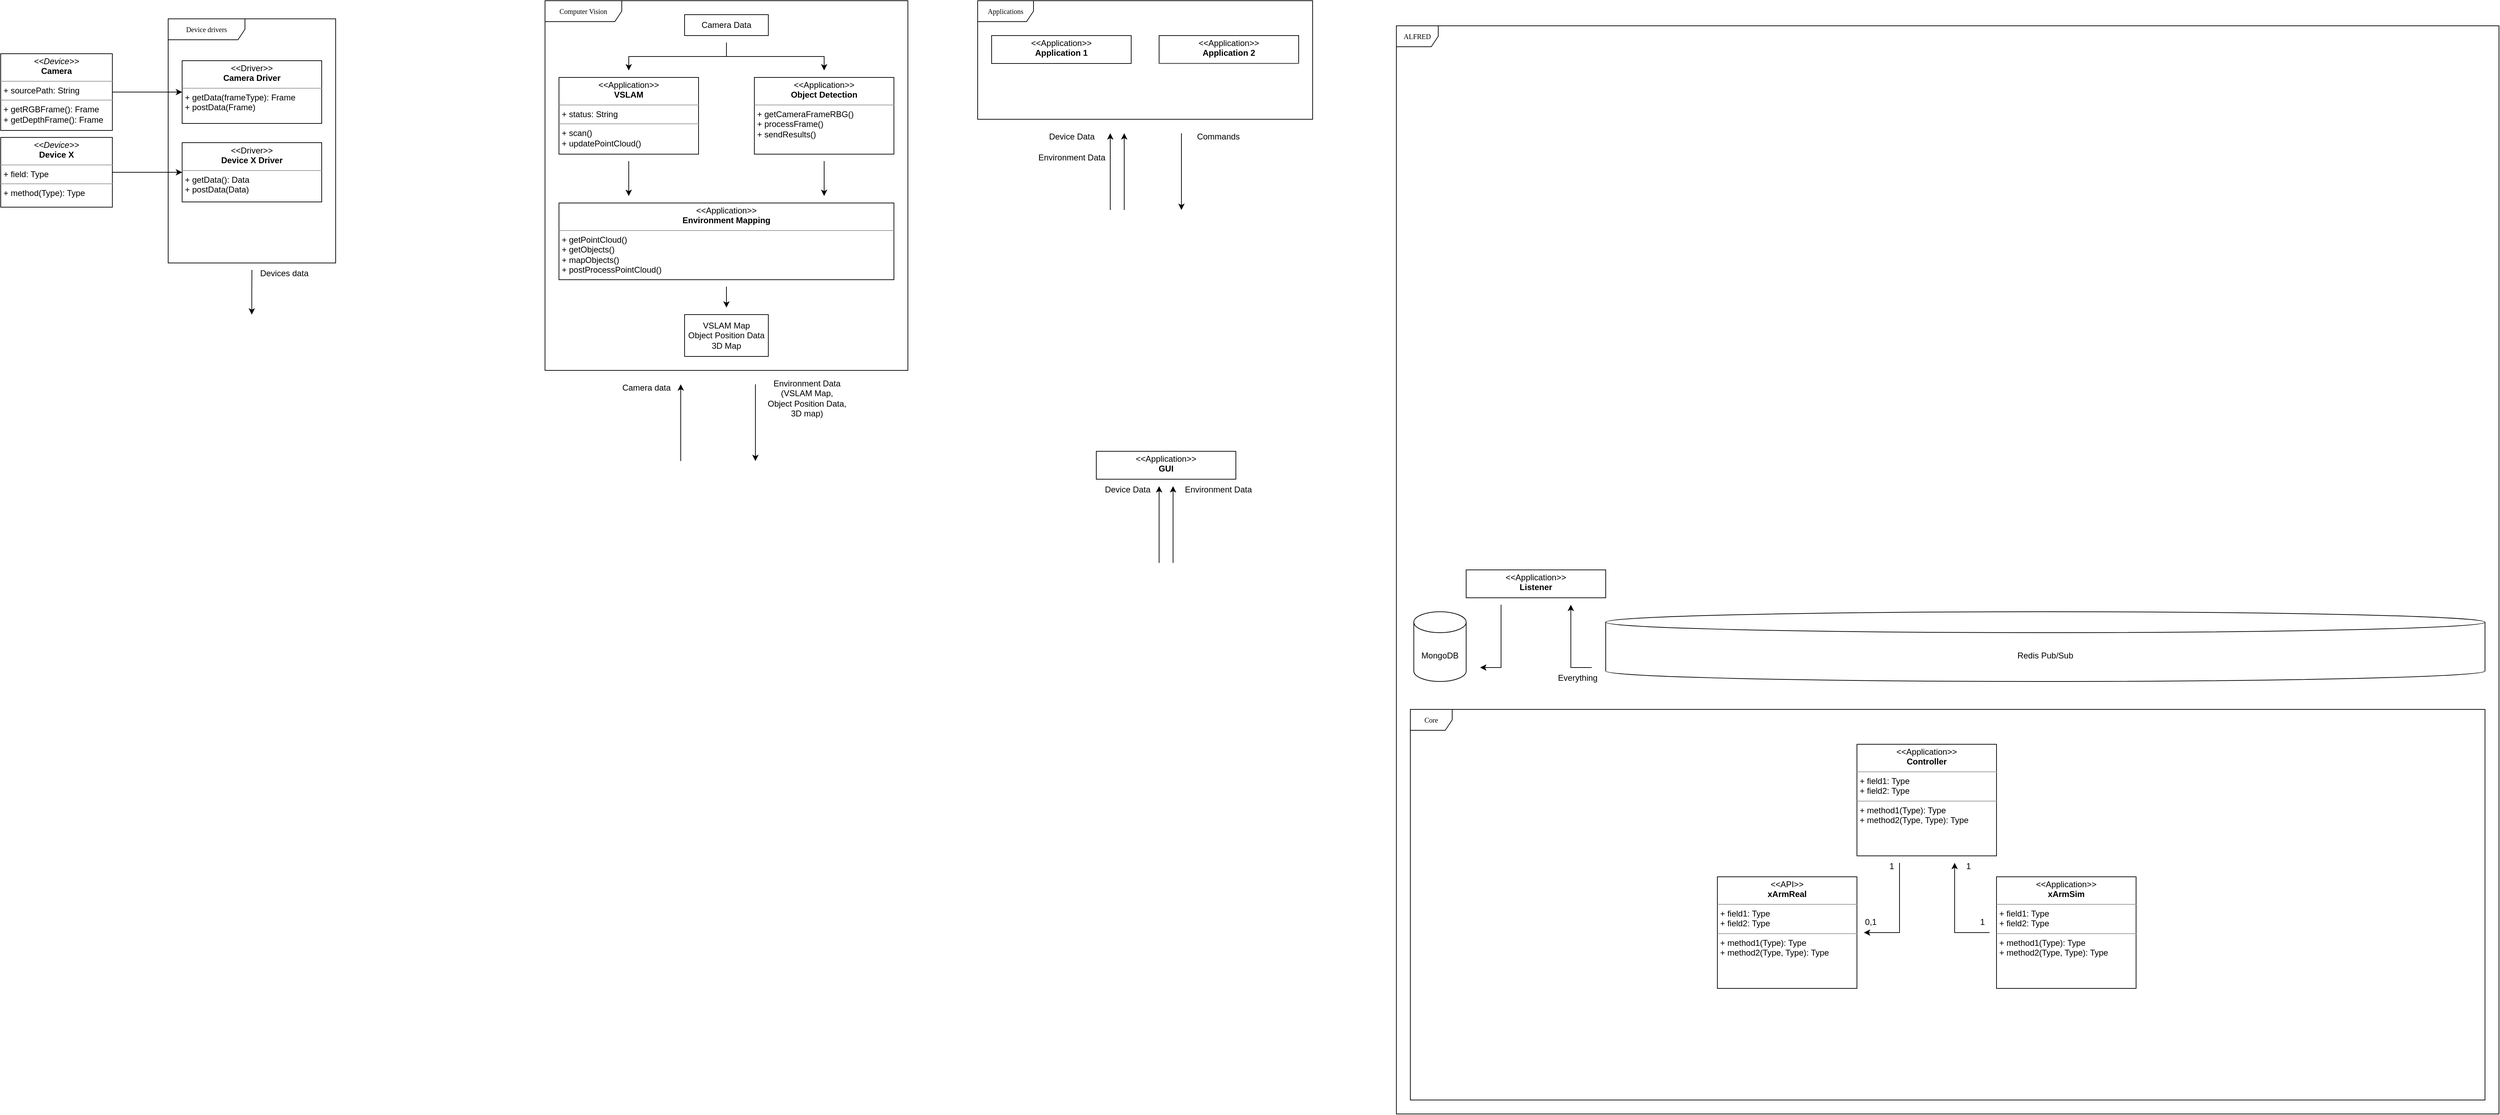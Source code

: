 <mxfile version="15.8.7" type="device"><diagram name="Page-1" id="c4acf3e9-155e-7222-9cf6-157b1a14988f"><mxGraphModel dx="4920" dy="2278" grid="1" gridSize="10" guides="1" tooltips="1" connect="1" arrows="1" fold="1" page="1" pageScale="1" pageWidth="850" pageHeight="1100" background="none" math="0" shadow="0"><root><mxCell id="0"/><mxCell id="1" parent="0"/><mxCell id="17acba5748e5396b-1" value="ALFRED" style="shape=umlFrame;whiteSpace=wrap;html=1;rounded=0;shadow=0;comic=0;labelBackgroundColor=none;strokeWidth=1;fontFamily=Verdana;fontSize=10;align=center;movable=0;connectable=0;allowArrows=0;" parent="1" vertex="1"><mxGeometry x="-520" y="-500" width="1580" height="1560" as="geometry"/></mxCell><mxCell id="qoUB1oD58dklG52SkcYI-52" value="Applications" style="shape=umlFrame;whiteSpace=wrap;html=1;rounded=0;shadow=0;comic=0;labelBackgroundColor=none;strokeWidth=1;fontFamily=Verdana;fontSize=10;align=center;width=80;height=30;" vertex="1" parent="1"><mxGeometry x="-1120" y="-536" width="480" height="170" as="geometry"/></mxCell><mxCell id="qoUB1oD58dklG52SkcYI-10" value="Device drivers" style="shape=umlFrame;whiteSpace=wrap;html=1;rounded=0;shadow=0;comic=0;labelBackgroundColor=none;strokeWidth=1;fontFamily=Verdana;fontSize=10;align=center;width=110;height=30;" vertex="1" parent="1"><mxGeometry x="-2280" y="-510" width="240" height="350" as="geometry"/></mxCell><mxCell id="5d2195bd80daf111-18" value="&lt;p style=&quot;margin: 0px ; margin-top: 4px ; text-align: center&quot;&gt;&lt;i&gt;&amp;lt;&amp;lt;Device&amp;gt;&amp;gt;&lt;/i&gt;&lt;br&gt;&lt;b&gt;Camera&lt;/b&gt;&lt;/p&gt;&lt;hr size=&quot;1&quot;&gt;&lt;p style=&quot;margin: 0px ; margin-left: 4px&quot;&gt;+ sourcePath: String&lt;/p&gt;&lt;hr size=&quot;1&quot;&gt;&lt;p style=&quot;margin: 0px ; margin-left: 4px&quot;&gt;+ getRGBFrame(): Frame&lt;br&gt;+ getDepthFrame(): Frame&lt;/p&gt;" style="verticalAlign=top;align=left;overflow=fill;fontSize=12;fontFamily=Helvetica;html=1;rounded=0;shadow=0;comic=0;labelBackgroundColor=none;strokeWidth=1" parent="1" vertex="1"><mxGeometry x="-2520" y="-460" width="160" height="110" as="geometry"/></mxCell><mxCell id="qoUB1oD58dklG52SkcYI-3" value="MongoDB" style="shape=cylinder3;whiteSpace=wrap;html=1;boundedLbl=1;backgroundOutline=1;size=15;" vertex="1" parent="1"><mxGeometry x="-495" y="340" width="75" height="100" as="geometry"/></mxCell><mxCell id="qoUB1oD58dklG52SkcYI-4" value="Redis Pub/Sub" style="shape=cylinder3;whiteSpace=wrap;html=1;boundedLbl=1;backgroundOutline=1;size=15;" vertex="1" parent="1"><mxGeometry x="-220" y="340" width="1260" height="100" as="geometry"/></mxCell><mxCell id="qoUB1oD58dklG52SkcYI-5" value="Core" style="shape=umlFrame;whiteSpace=wrap;html=1;rounded=0;shadow=0;comic=0;labelBackgroundColor=none;strokeWidth=1;fontFamily=Verdana;fontSize=10;align=center;allowArrows=0;connectable=0;" vertex="1" parent="1"><mxGeometry x="-500" y="480" width="1540" height="560" as="geometry"/></mxCell><mxCell id="qoUB1oD58dklG52SkcYI-11" value="&lt;p style=&quot;margin: 0px ; margin-top: 4px ; text-align: center&quot;&gt;&lt;i&gt;&amp;lt;&amp;lt;Device&amp;gt;&amp;gt;&lt;/i&gt;&lt;br&gt;&lt;b&gt;Device X&lt;/b&gt;&lt;/p&gt;&lt;hr size=&quot;1&quot;&gt;&lt;p style=&quot;margin: 0px ; margin-left: 4px&quot;&gt;+ field: Type&lt;/p&gt;&lt;hr size=&quot;1&quot;&gt;&lt;p style=&quot;margin: 0px ; margin-left: 4px&quot;&gt;+ method(Type): Type&lt;/p&gt;" style="verticalAlign=top;align=left;overflow=fill;fontSize=12;fontFamily=Helvetica;html=1;rounded=0;shadow=0;comic=0;labelBackgroundColor=none;strokeWidth=1" vertex="1" parent="1"><mxGeometry x="-2520" y="-340" width="160" height="100" as="geometry"/></mxCell><mxCell id="qoUB1oD58dklG52SkcYI-13" value="" style="endArrow=classic;html=1;rounded=0;exitX=1;exitY=0.5;exitDx=0;exitDy=0;entryX=0;entryY=0.5;entryDx=0;entryDy=0;" edge="1" parent="1" source="5d2195bd80daf111-18" target="qoUB1oD58dklG52SkcYI-12"><mxGeometry width="50" height="50" relative="1" as="geometry"><mxPoint x="-2200" y="-360" as="sourcePoint"/><mxPoint x="-2150" y="-410" as="targetPoint"/></mxGeometry></mxCell><mxCell id="qoUB1oD58dklG52SkcYI-14" value="" style="endArrow=classic;html=1;rounded=0;exitX=1;exitY=0.5;exitDx=0;exitDy=0;entryX=0;entryY=0.5;entryDx=0;entryDy=0;" edge="1" parent="1" source="qoUB1oD58dklG52SkcYI-11" target="qoUB1oD58dklG52SkcYI-15"><mxGeometry width="50" height="50" relative="1" as="geometry"><mxPoint x="-2200" y="-360" as="sourcePoint"/><mxPoint x="-2150" y="-410" as="targetPoint"/></mxGeometry></mxCell><mxCell id="qoUB1oD58dklG52SkcYI-16" value="" style="shape=image;html=1;verticalAlign=top;verticalLabelPosition=bottom;labelBackgroundColor=#ffffff;imageAspect=0;aspect=fixed;image=https://cdn4.iconfinder.com/data/icons/essential-app-1/16/dot-more-menu-hide-128.png;rotation=90;" vertex="1" parent="1"><mxGeometry x="-2464" y="-230" width="48" height="48" as="geometry"/></mxCell><mxCell id="qoUB1oD58dklG52SkcYI-17" value="" style="shape=image;html=1;verticalAlign=top;verticalLabelPosition=bottom;labelBackgroundColor=#ffffff;imageAspect=0;aspect=fixed;image=https://cdn4.iconfinder.com/data/icons/essential-app-1/16/dot-more-menu-hide-128.png;rotation=90;" vertex="1" parent="1"><mxGeometry x="-2184" y="-230" width="48" height="48" as="geometry"/></mxCell><mxCell id="qoUB1oD58dklG52SkcYI-20" value="" style="endArrow=classic;html=1;rounded=0;" edge="1" parent="1"><mxGeometry width="50" height="50" relative="1" as="geometry"><mxPoint x="-2160" y="-150" as="sourcePoint"/><mxPoint x="-2160.2" y="-86" as="targetPoint"/><Array as="points"><mxPoint x="-2160.2" y="-116"/></Array></mxGeometry></mxCell><mxCell id="qoUB1oD58dklG52SkcYI-21" value="" style="group" vertex="1" connectable="0" parent="1"><mxGeometry x="-950" y="110" width="200" height="140" as="geometry"/></mxCell><mxCell id="qoUB1oD58dklG52SkcYI-6" value="&lt;p style=&quot;margin: 0px ; margin-top: 4px ; text-align: center&quot;&gt;&amp;lt;&amp;lt;Application&amp;gt;&amp;gt;&lt;br&gt;&lt;b&gt;GUI&lt;/b&gt;&lt;/p&gt;" style="verticalAlign=top;align=left;overflow=fill;fontSize=12;fontFamily=Helvetica;html=1;rounded=0;shadow=0;comic=0;labelBackgroundColor=none;strokeWidth=1" vertex="1" parent="qoUB1oD58dklG52SkcYI-21"><mxGeometry width="200" height="40" as="geometry"/></mxCell><mxCell id="qoUB1oD58dklG52SkcYI-100" value="" style="shape=image;html=1;verticalAlign=top;verticalLabelPosition=bottom;labelBackgroundColor=#ffffff;imageAspect=0;aspect=fixed;image=https://cdn1.iconfinder.com/data/icons/social-media-vol-3-2/24/_p_copy-128.png" vertex="1" parent="qoUB1oD58dklG52SkcYI-21"><mxGeometry x="10" y="11" width="18" height="18" as="geometry"/></mxCell><mxCell id="qoUB1oD58dklG52SkcYI-67" value="" style="endArrow=classic;html=1;rounded=0;snapToPoint=0;" edge="1" parent="qoUB1oD58dklG52SkcYI-21"><mxGeometry width="50" height="50" relative="1" as="geometry"><mxPoint x="90" y="160" as="sourcePoint"/><mxPoint x="90" y="50" as="targetPoint"/></mxGeometry></mxCell><mxCell id="qoUB1oD58dklG52SkcYI-68" value="Device Data" style="text;html=1;strokeColor=none;fillColor=none;align=center;verticalAlign=middle;whiteSpace=wrap;rounded=0;" vertex="1" parent="qoUB1oD58dklG52SkcYI-21"><mxGeometry x="-10" y="40" width="110" height="30" as="geometry"/></mxCell><mxCell id="qoUB1oD58dklG52SkcYI-69" value="" style="endArrow=classic;html=1;rounded=0;snapToPoint=0;" edge="1" parent="qoUB1oD58dklG52SkcYI-21"><mxGeometry width="50" height="50" relative="1" as="geometry"><mxPoint x="110" y="160" as="sourcePoint"/><mxPoint x="110" y="50" as="targetPoint"/></mxGeometry></mxCell><mxCell id="qoUB1oD58dklG52SkcYI-70" value="Environment Data" style="text;html=1;strokeColor=none;fillColor=none;align=center;verticalAlign=middle;whiteSpace=wrap;rounded=0;" vertex="1" parent="qoUB1oD58dklG52SkcYI-21"><mxGeometry x="120" y="40" width="110" height="30" as="geometry"/></mxCell><mxCell id="qoUB1oD58dklG52SkcYI-23" value="Computer Vision" style="shape=umlFrame;whiteSpace=wrap;html=1;rounded=0;shadow=0;comic=0;labelBackgroundColor=none;strokeWidth=1;fontFamily=Verdana;fontSize=10;align=center;width=110;height=30;allowArrows=0;connectable=0;" vertex="1" parent="1"><mxGeometry x="-1740" y="-536" width="520" height="530" as="geometry"/></mxCell><mxCell id="qoUB1oD58dklG52SkcYI-24" value="Devices data" style="text;html=1;strokeColor=none;fillColor=none;align=center;verticalAlign=middle;whiteSpace=wrap;rounded=0;" vertex="1" parent="1"><mxGeometry x="-2184" y="-160" width="141" height="30" as="geometry"/></mxCell><mxCell id="qoUB1oD58dklG52SkcYI-25" value="" style="endArrow=classic;html=1;rounded=0;" edge="1" parent="1"><mxGeometry width="50" height="50" relative="1" as="geometry"><mxPoint x="-1545.5" y="124" as="sourcePoint"/><mxPoint x="-1545.5" y="14" as="targetPoint"/></mxGeometry></mxCell><mxCell id="qoUB1oD58dklG52SkcYI-26" value="Camera data" style="text;html=1;strokeColor=none;fillColor=none;align=center;verticalAlign=middle;whiteSpace=wrap;rounded=0;" vertex="1" parent="1"><mxGeometry x="-1665.5" y="4" width="141" height="30" as="geometry"/></mxCell><mxCell id="qoUB1oD58dklG52SkcYI-28" value="" style="endArrow=none;html=1;rounded=0;startArrow=classic;startFill=1;endFill=0;" edge="1" parent="1"><mxGeometry width="50" height="50" relative="1" as="geometry"><mxPoint x="-1438.5" y="124" as="sourcePoint"/><mxPoint x="-1438.5" y="14" as="targetPoint"/></mxGeometry></mxCell><mxCell id="qoUB1oD58dklG52SkcYI-29" value="Environment Data&lt;br&gt;(VSLAM Map,&lt;br&gt;Object Position Data,&lt;br&gt;3D map)" style="text;html=1;strokeColor=none;fillColor=none;align=center;verticalAlign=middle;whiteSpace=wrap;rounded=0;" vertex="1" parent="1"><mxGeometry x="-1435.5" y="4" width="141" height="60" as="geometry"/></mxCell><mxCell id="qoUB1oD58dklG52SkcYI-31" value="" style="group" vertex="1" connectable="0" parent="1"><mxGeometry x="-1720" y="-426" width="200" height="160" as="geometry"/></mxCell><mxCell id="qoUB1oD58dklG52SkcYI-32" value="&lt;p style=&quot;margin: 0px ; margin-top: 4px ; text-align: center&quot;&gt;&amp;lt;&amp;lt;Application&amp;gt;&amp;gt;&lt;br&gt;&lt;b&gt;VSLAM&lt;/b&gt;&lt;/p&gt;&lt;hr size=&quot;1&quot;&gt;&lt;p style=&quot;margin: 0px ; margin-left: 4px&quot;&gt;+ status: String&lt;br&gt;&lt;/p&gt;&lt;hr size=&quot;1&quot;&gt;&lt;p style=&quot;margin: 0px ; margin-left: 4px&quot;&gt;+ scan()&lt;br&gt;+ updatePointCloud()&lt;/p&gt;" style="verticalAlign=top;align=left;overflow=fill;fontSize=12;fontFamily=Helvetica;html=1;rounded=0;shadow=0;comic=0;labelBackgroundColor=none;strokeWidth=1" vertex="1" parent="qoUB1oD58dklG52SkcYI-31"><mxGeometry width="200" height="110" as="geometry"/></mxCell><mxCell id="qoUB1oD58dklG52SkcYI-33" value="" style="shape=image;html=1;verticalAlign=top;verticalLabelPosition=bottom;labelBackgroundColor=#ffffff;imageAspect=0;aspect=fixed;image=https://cdn3.iconfinder.com/data/icons/arrows-449/32/arrow_outline_icon-36-128.png" vertex="1" parent="qoUB1oD58dklG52SkcYI-31"><mxGeometry x="10.526" width="30" height="30" as="geometry"/></mxCell><mxCell id="qoUB1oD58dklG52SkcYI-34" value="" style="group" vertex="1" connectable="0" parent="1"><mxGeometry x="-1440" y="-426" width="200" height="160" as="geometry"/></mxCell><mxCell id="qoUB1oD58dklG52SkcYI-35" value="&lt;p style=&quot;margin: 0px ; margin-top: 4px ; text-align: center&quot;&gt;&amp;lt;&amp;lt;Application&amp;gt;&amp;gt;&lt;br&gt;&lt;b&gt;Object Detection&lt;/b&gt;&lt;/p&gt;&lt;hr size=&quot;1&quot;&gt;&lt;p style=&quot;margin: 0px ; margin-left: 4px&quot;&gt;+ getCameraFrameRBG()&lt;/p&gt;&lt;p style=&quot;margin: 0px ; margin-left: 4px&quot;&gt;+ processFrame()&lt;/p&gt;&lt;p style=&quot;margin: 0px ; margin-left: 4px&quot;&gt;+ sendResults()&lt;/p&gt;" style="verticalAlign=top;align=left;overflow=fill;fontSize=12;fontFamily=Helvetica;html=1;rounded=0;shadow=0;comic=0;labelBackgroundColor=none;strokeWidth=1" vertex="1" parent="qoUB1oD58dklG52SkcYI-34"><mxGeometry width="200" height="110" as="geometry"/></mxCell><mxCell id="qoUB1oD58dklG52SkcYI-36" value="" style="shape=image;html=1;verticalAlign=top;verticalLabelPosition=bottom;labelBackgroundColor=#ffffff;imageAspect=0;aspect=fixed;image=https://cdn3.iconfinder.com/data/icons/arrows-449/32/arrow_outline_icon-36-128.png" vertex="1" parent="qoUB1oD58dklG52SkcYI-34"><mxGeometry x="10.526" width="30" height="30" as="geometry"/></mxCell><mxCell id="qoUB1oD58dklG52SkcYI-37" value="" style="group" vertex="1" connectable="0" parent="1"><mxGeometry x="-1720" y="-246" width="480" height="160" as="geometry"/></mxCell><mxCell id="qoUB1oD58dklG52SkcYI-38" value="&lt;p style=&quot;margin: 0px ; margin-top: 4px ; text-align: center&quot;&gt;&amp;lt;&amp;lt;Application&amp;gt;&amp;gt;&lt;br&gt;&lt;b&gt;Environment Mapping&lt;br&gt;&lt;/b&gt;&lt;/p&gt;&lt;hr size=&quot;1&quot;&gt;&lt;p style=&quot;margin: 0px ; margin-left: 4px&quot;&gt;+ getPointCloud()&lt;/p&gt;&lt;p style=&quot;margin: 0px ; margin-left: 4px&quot;&gt;+ getObjects()&lt;/p&gt;&lt;p style=&quot;margin: 0px ; margin-left: 4px&quot;&gt;+ mapObjects()&lt;/p&gt;&lt;p style=&quot;margin: 0px ; margin-left: 4px&quot;&gt;+ postProcessPointCloud()&lt;/p&gt;" style="verticalAlign=top;align=left;overflow=fill;fontSize=12;fontFamily=Helvetica;html=1;rounded=0;shadow=0;comic=0;labelBackgroundColor=none;strokeWidth=1" vertex="1" parent="qoUB1oD58dklG52SkcYI-37"><mxGeometry width="480" height="110" as="geometry"/></mxCell><mxCell id="qoUB1oD58dklG52SkcYI-39" value="" style="shape=image;html=1;verticalAlign=top;verticalLabelPosition=bottom;labelBackgroundColor=#ffffff;imageAspect=0;aspect=fixed;image=https://cdn3.iconfinder.com/data/icons/arrows-449/32/arrow_outline_icon-36-128.png" vertex="1" parent="qoUB1oD58dklG52SkcYI-37"><mxGeometry x="25.263" width="30" height="30" as="geometry"/></mxCell><mxCell id="qoUB1oD58dklG52SkcYI-40" value="Camera Data" style="rounded=0;whiteSpace=wrap;html=1;" vertex="1" parent="1"><mxGeometry x="-1540" y="-516" width="120" height="30" as="geometry"/></mxCell><mxCell id="qoUB1oD58dklG52SkcYI-41" value="" style="endArrow=classic;html=1;rounded=0;" edge="1" parent="1"><mxGeometry width="50" height="50" relative="1" as="geometry"><mxPoint x="-1480" y="-476" as="sourcePoint"/><mxPoint x="-1620" y="-436" as="targetPoint"/><Array as="points"><mxPoint x="-1480" y="-456"/><mxPoint x="-1620" y="-456"/></Array></mxGeometry></mxCell><mxCell id="qoUB1oD58dklG52SkcYI-43" value="" style="endArrow=classic;html=1;rounded=0;" edge="1" parent="1"><mxGeometry width="50" height="50" relative="1" as="geometry"><mxPoint x="-1620" y="-306" as="sourcePoint"/><mxPoint x="-1620" y="-256" as="targetPoint"/></mxGeometry></mxCell><mxCell id="qoUB1oD58dklG52SkcYI-44" value="" style="endArrow=classic;html=1;rounded=0;" edge="1" parent="1"><mxGeometry width="50" height="50" relative="1" as="geometry"><mxPoint x="-1340" y="-306" as="sourcePoint"/><mxPoint x="-1340" y="-256" as="targetPoint"/></mxGeometry></mxCell><mxCell id="qoUB1oD58dklG52SkcYI-46" value="VSLAM Map&lt;br&gt;Object Position Data&lt;br&gt;3D Map" style="rounded=0;whiteSpace=wrap;html=1;" vertex="1" parent="1"><mxGeometry x="-1540" y="-86" width="120" height="60" as="geometry"/></mxCell><mxCell id="qoUB1oD58dklG52SkcYI-47" value="" style="endArrow=classic;html=1;rounded=0;endFill=1;" edge="1" parent="1"><mxGeometry width="50" height="50" relative="1" as="geometry"><mxPoint x="-1480" y="-126" as="sourcePoint"/><mxPoint x="-1480" y="-96" as="targetPoint"/></mxGeometry></mxCell><mxCell id="qoUB1oD58dklG52SkcYI-50" value="" style="group" vertex="1" connectable="0" parent="1"><mxGeometry x="-2260" y="-450" width="200" height="90" as="geometry"/></mxCell><mxCell id="qoUB1oD58dklG52SkcYI-12" value="&lt;p style=&quot;margin: 0px ; margin-top: 4px ; text-align: center&quot;&gt;&amp;lt;&amp;lt;Driver&amp;gt;&amp;gt;&lt;br&gt;&lt;b&gt;Camera Driver&lt;/b&gt;&lt;/p&gt;&lt;hr size=&quot;1&quot;&gt;&lt;p style=&quot;margin: 0px ; margin-left: 4px&quot;&gt;+ getData(frameType): Frame&lt;br&gt;&lt;/p&gt;&lt;p style=&quot;margin: 0px ; margin-left: 4px&quot;&gt;+ postData(Frame)&lt;/p&gt;" style="verticalAlign=top;align=left;overflow=fill;fontSize=12;fontFamily=Helvetica;html=1;rounded=0;shadow=0;comic=0;labelBackgroundColor=none;strokeWidth=1" vertex="1" parent="qoUB1oD58dklG52SkcYI-50"><mxGeometry width="200" height="90" as="geometry"/></mxCell><mxCell id="qoUB1oD58dklG52SkcYI-97" value="" style="shape=image;html=1;verticalAlign=top;verticalLabelPosition=bottom;labelBackgroundColor=#ffffff;imageAspect=0;aspect=fixed;image=https://cdn1.iconfinder.com/data/icons/social-media-vol-3-2/24/_p_copy-128.png" vertex="1" parent="qoUB1oD58dklG52SkcYI-50"><mxGeometry x="10.526" y="10" width="18" height="18" as="geometry"/></mxCell><mxCell id="qoUB1oD58dklG52SkcYI-51" value="" style="group" vertex="1" connectable="0" parent="1"><mxGeometry x="-2260" y="-332.5" width="200" height="85" as="geometry"/></mxCell><mxCell id="qoUB1oD58dklG52SkcYI-15" value="&lt;p style=&quot;margin: 0px ; margin-top: 4px ; text-align: center&quot;&gt;&amp;lt;&amp;lt;Driver&amp;gt;&amp;gt;&lt;br&gt;&lt;b&gt;Device X Driver&lt;/b&gt;&lt;/p&gt;&lt;hr size=&quot;1&quot;&gt;&lt;p style=&quot;margin: 0px ; margin-left: 4px&quot;&gt;+ getData(): Data&lt;br&gt;&lt;/p&gt;&lt;p style=&quot;margin: 0px ; margin-left: 4px&quot;&gt;+ postData(Data)&lt;/p&gt;" style="verticalAlign=top;align=left;overflow=fill;fontSize=12;fontFamily=Helvetica;html=1;rounded=0;shadow=0;comic=0;labelBackgroundColor=none;strokeWidth=1" vertex="1" parent="qoUB1oD58dklG52SkcYI-51"><mxGeometry width="200" height="85" as="geometry"/></mxCell><mxCell id="qoUB1oD58dklG52SkcYI-99" value="" style="shape=image;html=1;verticalAlign=top;verticalLabelPosition=bottom;labelBackgroundColor=#ffffff;imageAspect=0;aspect=fixed;image=https://cdn1.iconfinder.com/data/icons/social-media-vol-3-2/24/_p_copy-128.png" vertex="1" parent="qoUB1oD58dklG52SkcYI-51"><mxGeometry x="10.526" y="12.5" width="18" height="18" as="geometry"/></mxCell><mxCell id="qoUB1oD58dklG52SkcYI-53" value="" style="endArrow=classic;html=1;rounded=0;snapToPoint=0;" edge="1" parent="1"><mxGeometry width="50" height="50" relative="1" as="geometry"><mxPoint x="-930" y="-236" as="sourcePoint"/><mxPoint x="-930" y="-346" as="targetPoint"/></mxGeometry></mxCell><mxCell id="qoUB1oD58dklG52SkcYI-54" value="" style="endArrow=classic;html=1;rounded=0;" edge="1" parent="1"><mxGeometry width="50" height="50" relative="1" as="geometry"><mxPoint x="-828" y="-346" as="sourcePoint"/><mxPoint x="-828" y="-236" as="targetPoint"/></mxGeometry></mxCell><mxCell id="qoUB1oD58dklG52SkcYI-55" value="Device Data" style="text;html=1;strokeColor=none;fillColor=none;align=center;verticalAlign=middle;whiteSpace=wrap;rounded=0;" vertex="1" parent="1"><mxGeometry x="-1040" y="-356" width="110" height="30" as="geometry"/></mxCell><mxCell id="qoUB1oD58dklG52SkcYI-56" value="Commands" style="text;html=1;strokeColor=none;fillColor=none;align=center;verticalAlign=middle;whiteSpace=wrap;rounded=0;" vertex="1" parent="1"><mxGeometry x="-830" y="-356" width="110" height="30" as="geometry"/></mxCell><mxCell id="qoUB1oD58dklG52SkcYI-57" value="" style="group" vertex="1" connectable="0" parent="1"><mxGeometry x="-1100" y="-486" width="200" height="160" as="geometry"/></mxCell><mxCell id="qoUB1oD58dklG52SkcYI-58" value="&lt;p style=&quot;margin: 0px ; margin-top: 4px ; text-align: center&quot;&gt;&amp;lt;&amp;lt;Application&amp;gt;&amp;gt;&lt;br&gt;&lt;b&gt;Application 1&lt;/b&gt;&lt;/p&gt;" style="verticalAlign=top;align=left;overflow=fill;fontSize=12;fontFamily=Helvetica;html=1;rounded=0;shadow=0;comic=0;labelBackgroundColor=none;strokeWidth=1" vertex="1" parent="qoUB1oD58dklG52SkcYI-57"><mxGeometry width="200" height="40" as="geometry"/></mxCell><mxCell id="qoUB1oD58dklG52SkcYI-94" value="" style="shape=image;html=1;verticalAlign=top;verticalLabelPosition=bottom;labelBackgroundColor=#ffffff;imageAspect=0;aspect=fixed;image=https://cdn1.iconfinder.com/data/icons/social-media-vol-3-2/24/_p_copy-128.png" vertex="1" parent="qoUB1oD58dklG52SkcYI-57"><mxGeometry x="10" y="11" width="18" height="18" as="geometry"/></mxCell><mxCell id="qoUB1oD58dklG52SkcYI-60" value="" style="group" vertex="1" connectable="0" parent="1"><mxGeometry x="-860" y="-486" width="200" height="40" as="geometry"/></mxCell><mxCell id="qoUB1oD58dklG52SkcYI-61" value="&lt;p style=&quot;margin: 0px ; margin-top: 4px ; text-align: center&quot;&gt;&amp;lt;&amp;lt;Application&amp;gt;&amp;gt;&lt;br&gt;&lt;b&gt;Application 2&lt;/b&gt;&lt;/p&gt;&lt;hr size=&quot;1&quot;&gt;&lt;p style=&quot;margin: 0px ; margin-left: 4px&quot;&gt;+ field1: Type&lt;br&gt;+ field2: Type&lt;/p&gt;&lt;hr size=&quot;1&quot;&gt;&lt;p style=&quot;margin: 0px ; margin-left: 4px&quot;&gt;+ method1(Type): Type&lt;br&gt;+ method2(Type, Type): Type&lt;/p&gt;" style="verticalAlign=top;align=left;overflow=fill;fontSize=12;fontFamily=Helvetica;html=1;rounded=0;shadow=0;comic=0;labelBackgroundColor=none;strokeWidth=1" vertex="1" parent="qoUB1oD58dklG52SkcYI-60"><mxGeometry width="200" height="40" as="geometry"/></mxCell><mxCell id="qoUB1oD58dklG52SkcYI-95" value="" style="shape=image;html=1;verticalAlign=top;verticalLabelPosition=bottom;labelBackgroundColor=#ffffff;imageAspect=0;aspect=fixed;image=https://cdn1.iconfinder.com/data/icons/social-media-vol-3-2/24/_p_copy-128.png" vertex="1" parent="qoUB1oD58dklG52SkcYI-60"><mxGeometry x="12" y="11" width="18" height="18" as="geometry"/></mxCell><mxCell id="qoUB1oD58dklG52SkcYI-63" value="" style="shape=image;html=1;verticalAlign=top;verticalLabelPosition=bottom;labelBackgroundColor=#ffffff;imageAspect=0;aspect=fixed;image=https://cdn4.iconfinder.com/data/icons/essential-app-1/16/dot-more-menu-hide-128.png;rotation=90;" vertex="1" parent="1"><mxGeometry x="-1024" y="-426" width="48" height="48" as="geometry"/></mxCell><mxCell id="qoUB1oD58dklG52SkcYI-64" value="" style="shape=image;html=1;verticalAlign=top;verticalLabelPosition=bottom;labelBackgroundColor=#ffffff;imageAspect=0;aspect=fixed;image=https://cdn4.iconfinder.com/data/icons/essential-app-1/16/dot-more-menu-hide-128.png;rotation=90;" vertex="1" parent="1"><mxGeometry x="-784" y="-430" width="48" height="48" as="geometry"/></mxCell><mxCell id="qoUB1oD58dklG52SkcYI-65" value="" style="endArrow=classic;html=1;rounded=0;snapToPoint=0;" edge="1" parent="1"><mxGeometry width="50" height="50" relative="1" as="geometry"><mxPoint x="-910" y="-236" as="sourcePoint"/><mxPoint x="-910" y="-346.0" as="targetPoint"/></mxGeometry></mxCell><mxCell id="qoUB1oD58dklG52SkcYI-66" value="Environment Data" style="text;html=1;strokeColor=none;fillColor=none;align=center;verticalAlign=middle;whiteSpace=wrap;rounded=0;" vertex="1" parent="1"><mxGeometry x="-1040" y="-326" width="110" height="30" as="geometry"/></mxCell><mxCell id="qoUB1oD58dklG52SkcYI-71" value="" style="group" vertex="1" connectable="0" parent="1"><mxGeometry x="-420" y="280" width="200" height="170" as="geometry"/></mxCell><mxCell id="qoUB1oD58dklG52SkcYI-72" value="&lt;p style=&quot;margin: 0px ; margin-top: 4px ; text-align: center&quot;&gt;&amp;lt;&amp;lt;Application&amp;gt;&amp;gt;&lt;br&gt;&lt;b&gt;Listener&lt;/b&gt;&lt;/p&gt;" style="verticalAlign=top;align=left;overflow=fill;fontSize=12;fontFamily=Helvetica;html=1;rounded=0;shadow=0;comic=0;labelBackgroundColor=none;strokeWidth=1" vertex="1" parent="qoUB1oD58dklG52SkcYI-71"><mxGeometry width="200" height="40" as="geometry"/></mxCell><mxCell id="qoUB1oD58dklG52SkcYI-73" value="" style="shape=image;html=1;verticalAlign=top;verticalLabelPosition=bottom;labelBackgroundColor=#ffffff;imageAspect=0;aspect=fixed;image=https://cdn3.iconfinder.com/data/icons/arrows-449/32/arrow_outline_icon-36-128.png" vertex="1" parent="qoUB1oD58dklG52SkcYI-71"><mxGeometry x="10.526" width="16.875" height="16.875" as="geometry"/></mxCell><mxCell id="qoUB1oD58dklG52SkcYI-76" value="" style="endArrow=none;html=1;rounded=0;endFill=0;startArrow=classic;startFill=1;" edge="1" parent="qoUB1oD58dklG52SkcYI-71"><mxGeometry width="50" height="50" relative="1" as="geometry"><mxPoint x="150" y="50" as="sourcePoint"/><mxPoint x="180" y="140" as="targetPoint"/><Array as="points"><mxPoint x="150" y="140"/></Array></mxGeometry></mxCell><mxCell id="qoUB1oD58dklG52SkcYI-77" value="Everything" style="text;html=1;strokeColor=none;fillColor=none;align=center;verticalAlign=middle;whiteSpace=wrap;rounded=0;" vertex="1" parent="qoUB1oD58dklG52SkcYI-71"><mxGeometry x="130" y="140" width="60" height="30" as="geometry"/></mxCell><mxCell id="qoUB1oD58dklG52SkcYI-75" value="" style="endArrow=classic;html=1;rounded=0;" edge="1" parent="1"><mxGeometry width="50" height="50" relative="1" as="geometry"><mxPoint x="-370" y="330" as="sourcePoint"/><mxPoint x="-400" y="420" as="targetPoint"/><Array as="points"><mxPoint x="-370" y="420"/></Array></mxGeometry></mxCell><mxCell id="qoUB1oD58dklG52SkcYI-78" value="" style="group" vertex="1" connectable="0" parent="1"><mxGeometry x="140" y="530" width="200" height="160" as="geometry"/></mxCell><mxCell id="qoUB1oD58dklG52SkcYI-79" value="&lt;p style=&quot;margin: 0px ; margin-top: 4px ; text-align: center&quot;&gt;&amp;lt;&amp;lt;Application&amp;gt;&amp;gt;&lt;br&gt;&lt;b&gt;Controller&lt;/b&gt;&lt;/p&gt;&lt;hr size=&quot;1&quot;&gt;&lt;p style=&quot;margin: 0px ; margin-left: 4px&quot;&gt;+ field1: Type&lt;br&gt;+ field2: Type&lt;/p&gt;&lt;hr size=&quot;1&quot;&gt;&lt;p style=&quot;margin: 0px ; margin-left: 4px&quot;&gt;+ method1(Type): Type&lt;br&gt;+ method2(Type, Type): Type&lt;/p&gt;" style="verticalAlign=top;align=left;overflow=fill;fontSize=12;fontFamily=Helvetica;html=1;rounded=0;shadow=0;comic=0;labelBackgroundColor=none;strokeWidth=1" vertex="1" parent="qoUB1oD58dklG52SkcYI-78"><mxGeometry width="200" height="160" as="geometry"/></mxCell><mxCell id="qoUB1oD58dklG52SkcYI-80" value="" style="shape=image;html=1;verticalAlign=top;verticalLabelPosition=bottom;labelBackgroundColor=#ffffff;imageAspect=0;aspect=fixed;image=https://cdn3.iconfinder.com/data/icons/arrows-449/32/arrow_outline_icon-36-128.png" vertex="1" parent="qoUB1oD58dklG52SkcYI-78"><mxGeometry x="10.526" width="30" height="30" as="geometry"/></mxCell><mxCell id="qoUB1oD58dklG52SkcYI-81" value="" style="group" vertex="1" connectable="0" parent="1"><mxGeometry x="-60" y="720" width="200" height="160" as="geometry"/></mxCell><mxCell id="qoUB1oD58dklG52SkcYI-82" value="&lt;p style=&quot;margin: 0px ; margin-top: 4px ; text-align: center&quot;&gt;&amp;lt;&amp;lt;API&amp;gt;&amp;gt;&lt;br&gt;&lt;b&gt;xArmReal&lt;/b&gt;&lt;/p&gt;&lt;hr size=&quot;1&quot;&gt;&lt;p style=&quot;margin: 0px ; margin-left: 4px&quot;&gt;+ field1: Type&lt;br&gt;+ field2: Type&lt;/p&gt;&lt;hr size=&quot;1&quot;&gt;&lt;p style=&quot;margin: 0px ; margin-left: 4px&quot;&gt;+ method1(Type): Type&lt;br&gt;+ method2(Type, Type): Type&lt;/p&gt;" style="verticalAlign=top;align=left;overflow=fill;fontSize=12;fontFamily=Helvetica;html=1;rounded=0;shadow=0;comic=0;labelBackgroundColor=none;strokeWidth=1" vertex="1" parent="qoUB1oD58dklG52SkcYI-81"><mxGeometry width="200" height="160" as="geometry"/></mxCell><mxCell id="qoUB1oD58dklG52SkcYI-83" value="" style="shape=image;html=1;verticalAlign=top;verticalLabelPosition=bottom;labelBackgroundColor=#ffffff;imageAspect=0;aspect=fixed;image=https://cdn3.iconfinder.com/data/icons/arrows-449/32/arrow_outline_icon-36-128.png" vertex="1" parent="qoUB1oD58dklG52SkcYI-81"><mxGeometry x="10.526" width="30" height="30" as="geometry"/></mxCell><mxCell id="qoUB1oD58dklG52SkcYI-84" value="" style="group" vertex="1" connectable="0" parent="1"><mxGeometry x="340" y="720" width="200" height="160" as="geometry"/></mxCell><mxCell id="qoUB1oD58dklG52SkcYI-85" value="&lt;p style=&quot;margin: 0px ; margin-top: 4px ; text-align: center&quot;&gt;&amp;lt;&amp;lt;Application&amp;gt;&amp;gt;&lt;br&gt;&lt;b&gt;xArmSim&lt;/b&gt;&lt;/p&gt;&lt;hr size=&quot;1&quot;&gt;&lt;p style=&quot;margin: 0px ; margin-left: 4px&quot;&gt;+ field1: Type&lt;br&gt;+ field2: Type&lt;/p&gt;&lt;hr size=&quot;1&quot;&gt;&lt;p style=&quot;margin: 0px ; margin-left: 4px&quot;&gt;+ method1(Type): Type&lt;br&gt;+ method2(Type, Type): Type&lt;/p&gt;" style="verticalAlign=top;align=left;overflow=fill;fontSize=12;fontFamily=Helvetica;html=1;rounded=0;shadow=0;comic=0;labelBackgroundColor=none;strokeWidth=1" vertex="1" parent="qoUB1oD58dklG52SkcYI-84"><mxGeometry width="200" height="160" as="geometry"/></mxCell><mxCell id="qoUB1oD58dklG52SkcYI-86" value="" style="shape=image;html=1;verticalAlign=top;verticalLabelPosition=bottom;labelBackgroundColor=#ffffff;imageAspect=0;aspect=fixed;image=https://cdn3.iconfinder.com/data/icons/arrows-449/32/arrow_outline_icon-36-128.png" vertex="1" parent="qoUB1oD58dklG52SkcYI-84"><mxGeometry x="10.526" width="30" height="30" as="geometry"/></mxCell><mxCell id="qoUB1oD58dklG52SkcYI-87" value="" style="endArrow=classic;html=1;rounded=0;" edge="1" parent="1"><mxGeometry width="50" height="50" relative="1" as="geometry"><mxPoint x="330" y="800" as="sourcePoint"/><mxPoint x="280" y="700" as="targetPoint"/><Array as="points"><mxPoint x="280" y="800"/></Array></mxGeometry></mxCell><mxCell id="qoUB1oD58dklG52SkcYI-88" value="" style="endArrow=none;html=1;rounded=0;endFill=0;startArrow=classic;startFill=1;" edge="1" parent="1"><mxGeometry width="50" height="50" relative="1" as="geometry"><mxPoint x="150" y="800" as="sourcePoint"/><mxPoint x="201" y="700" as="targetPoint"/><Array as="points"><mxPoint x="201" y="800"/></Array></mxGeometry></mxCell><mxCell id="qoUB1oD58dklG52SkcYI-89" value="0,1" style="text;html=1;strokeColor=none;fillColor=none;align=center;verticalAlign=middle;whiteSpace=wrap;rounded=0;" vertex="1" parent="1"><mxGeometry x="130" y="770" width="60" height="30" as="geometry"/></mxCell><mxCell id="qoUB1oD58dklG52SkcYI-90" value="1" style="text;html=1;strokeColor=none;fillColor=none;align=center;verticalAlign=middle;whiteSpace=wrap;rounded=0;" vertex="1" parent="1"><mxGeometry x="160" y="690" width="60" height="30" as="geometry"/></mxCell><mxCell id="qoUB1oD58dklG52SkcYI-91" value="1" style="text;html=1;strokeColor=none;fillColor=none;align=center;verticalAlign=middle;whiteSpace=wrap;rounded=0;" vertex="1" parent="1"><mxGeometry x="270" y="690" width="60" height="30" as="geometry"/></mxCell><mxCell id="qoUB1oD58dklG52SkcYI-92" value="1" style="text;html=1;strokeColor=none;fillColor=none;align=center;verticalAlign=middle;whiteSpace=wrap;rounded=0;" vertex="1" parent="1"><mxGeometry x="290" y="770" width="60" height="30" as="geometry"/></mxCell><mxCell id="qoUB1oD58dklG52SkcYI-93" value="" style="endArrow=classic;html=1;rounded=0;" edge="1" parent="1"><mxGeometry width="50" height="50" relative="1" as="geometry"><mxPoint x="-1480" y="-456" as="sourcePoint"/><mxPoint x="-1340" y="-436" as="targetPoint"/><Array as="points"><mxPoint x="-1340" y="-456"/></Array></mxGeometry></mxCell><mxCell id="qoUB1oD58dklG52SkcYI-96" value="" style="shape=image;html=1;verticalAlign=top;verticalLabelPosition=bottom;labelBackgroundColor=#ffffff;imageAspect=0;aspect=fixed;image=https://cdn1.iconfinder.com/data/icons/social-media-vol-3-2/24/_p_copy-128.png" vertex="1" parent="1"><mxGeometry x="-1730" y="-500" width="18" height="18" as="geometry"/></mxCell></root></mxGraphModel></diagram></mxfile>